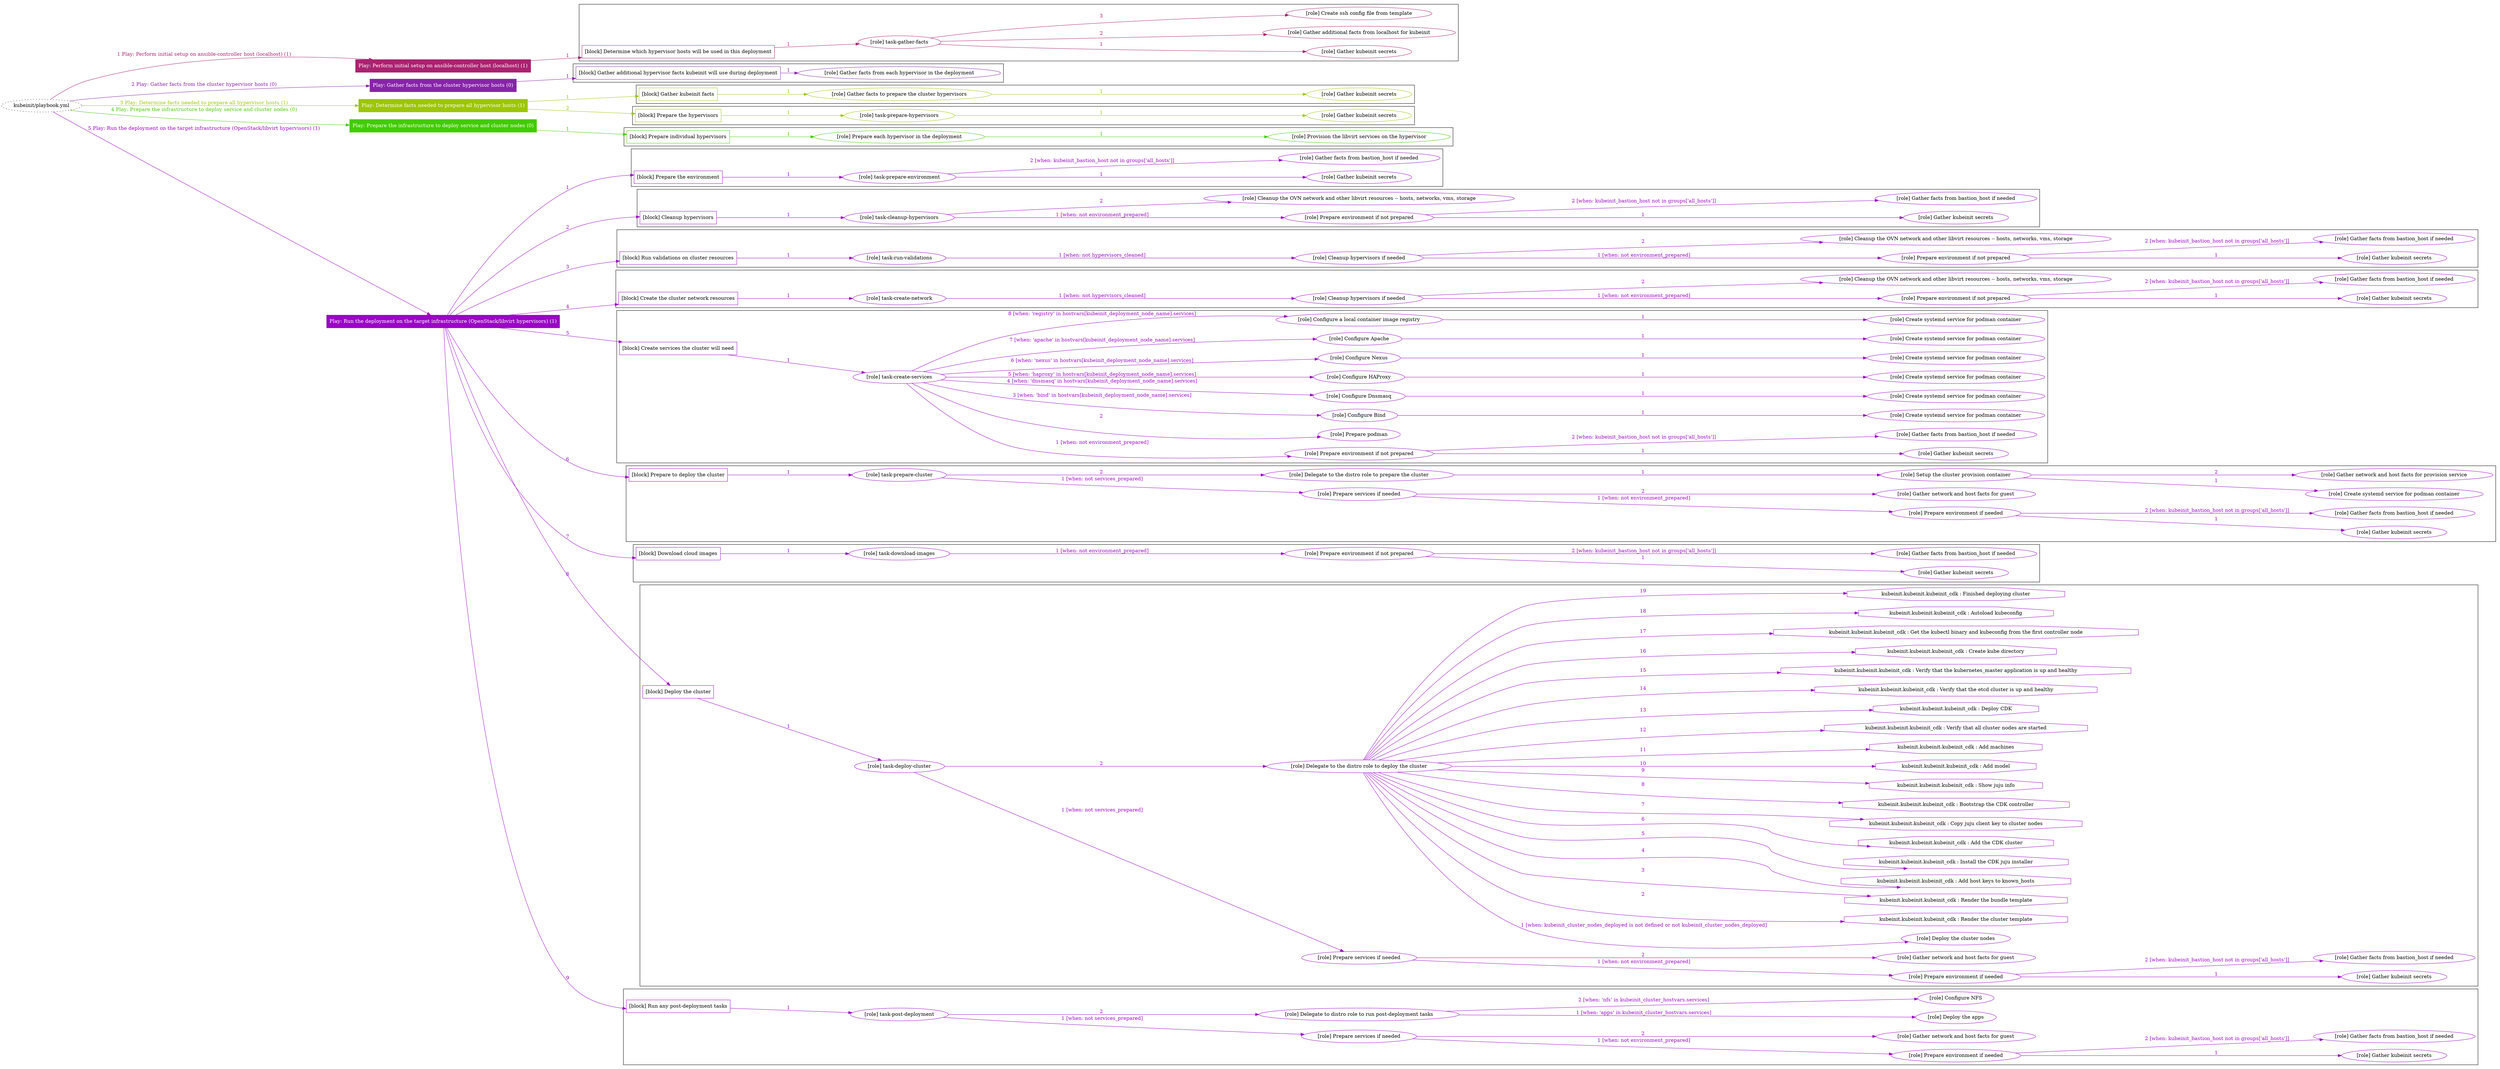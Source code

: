 digraph {
	graph [concentrate=true ordering=in rankdir=LR ratio=fill]
	edge [esep=5 sep=10]
	"kubeinit/playbook.yml" [URL="/home/runner/work/kubeinit/kubeinit/kubeinit/playbook.yml" id=playbook_3d327dea style=dotted]
	"kubeinit/playbook.yml" -> play_98427862 [label="1 Play: Perform initial setup on ansible-controller host (localhost) (1)" color="#aa2270" fontcolor="#aa2270" id=edge_play_98427862 labeltooltip="1 Play: Perform initial setup on ansible-controller host (localhost) (1)" tooltip="1 Play: Perform initial setup on ansible-controller host (localhost) (1)"]
	subgraph "Play: Perform initial setup on ansible-controller host (localhost) (1)" {
		play_98427862 [label="Play: Perform initial setup on ansible-controller host (localhost) (1)" URL="/home/runner/work/kubeinit/kubeinit/kubeinit/playbook.yml" color="#aa2270" fontcolor="#ffffff" id=play_98427862 shape=box style=filled tooltip=localhost]
		play_98427862 -> block_e6e36408 [label=1 color="#aa2270" fontcolor="#aa2270" id=edge_block_e6e36408 labeltooltip=1 tooltip=1]
		subgraph cluster_block_e6e36408 {
			block_e6e36408 [label="[block] Determine which hypervisor hosts will be used in this deployment" URL="/home/runner/work/kubeinit/kubeinit/kubeinit/playbook.yml" color="#aa2270" id=block_e6e36408 labeltooltip="Determine which hypervisor hosts will be used in this deployment" shape=box tooltip="Determine which hypervisor hosts will be used in this deployment"]
			block_e6e36408 -> role_f9fc6498 [label="1 " color="#aa2270" fontcolor="#aa2270" id=edge_role_f9fc6498 labeltooltip="1 " tooltip="1 "]
			subgraph "task-gather-facts" {
				role_f9fc6498 [label="[role] task-gather-facts" URL="/home/runner/work/kubeinit/kubeinit/kubeinit/playbook.yml" color="#aa2270" id=role_f9fc6498 tooltip="task-gather-facts"]
				role_f9fc6498 -> role_95668208 [label="1 " color="#aa2270" fontcolor="#aa2270" id=edge_role_95668208 labeltooltip="1 " tooltip="1 "]
				subgraph "Gather kubeinit secrets" {
					role_95668208 [label="[role] Gather kubeinit secrets" URL="/home/runner/.ansible/collections/ansible_collections/kubeinit/kubeinit/roles/kubeinit_prepare/tasks/build_hypervisors_group.yml" color="#aa2270" id=role_95668208 tooltip="Gather kubeinit secrets"]
				}
				role_f9fc6498 -> role_814ccdef [label="2 " color="#aa2270" fontcolor="#aa2270" id=edge_role_814ccdef labeltooltip="2 " tooltip="2 "]
				subgraph "Gather additional facts from localhost for kubeinit" {
					role_814ccdef [label="[role] Gather additional facts from localhost for kubeinit" URL="/home/runner/.ansible/collections/ansible_collections/kubeinit/kubeinit/roles/kubeinit_prepare/tasks/build_hypervisors_group.yml" color="#aa2270" id=role_814ccdef tooltip="Gather additional facts from localhost for kubeinit"]
				}
				role_f9fc6498 -> role_571a9b85 [label="3 " color="#aa2270" fontcolor="#aa2270" id=edge_role_571a9b85 labeltooltip="3 " tooltip="3 "]
				subgraph "Create ssh config file from template" {
					role_571a9b85 [label="[role] Create ssh config file from template" URL="/home/runner/.ansible/collections/ansible_collections/kubeinit/kubeinit/roles/kubeinit_prepare/tasks/build_hypervisors_group.yml" color="#aa2270" id=role_571a9b85 tooltip="Create ssh config file from template"]
				}
			}
		}
	}
	"kubeinit/playbook.yml" -> play_6a15f619 [label="2 Play: Gather facts from the cluster hypervisor hosts (0)" color="#8724a8" fontcolor="#8724a8" id=edge_play_6a15f619 labeltooltip="2 Play: Gather facts from the cluster hypervisor hosts (0)" tooltip="2 Play: Gather facts from the cluster hypervisor hosts (0)"]
	subgraph "Play: Gather facts from the cluster hypervisor hosts (0)" {
		play_6a15f619 [label="Play: Gather facts from the cluster hypervisor hosts (0)" URL="/home/runner/work/kubeinit/kubeinit/kubeinit/playbook.yml" color="#8724a8" fontcolor="#ffffff" id=play_6a15f619 shape=box style=filled tooltip="Play: Gather facts from the cluster hypervisor hosts (0)"]
		play_6a15f619 -> block_83cdee7c [label=1 color="#8724a8" fontcolor="#8724a8" id=edge_block_83cdee7c labeltooltip=1 tooltip=1]
		subgraph cluster_block_83cdee7c {
			block_83cdee7c [label="[block] Gather additional hypervisor facts kubeinit will use during deployment" URL="/home/runner/work/kubeinit/kubeinit/kubeinit/playbook.yml" color="#8724a8" id=block_83cdee7c labeltooltip="Gather additional hypervisor facts kubeinit will use during deployment" shape=box tooltip="Gather additional hypervisor facts kubeinit will use during deployment"]
			block_83cdee7c -> role_a19d6ae1 [label="1 " color="#8724a8" fontcolor="#8724a8" id=edge_role_a19d6ae1 labeltooltip="1 " tooltip="1 "]
			subgraph "Gather facts from each hypervisor in the deployment" {
				role_a19d6ae1 [label="[role] Gather facts from each hypervisor in the deployment" URL="/home/runner/work/kubeinit/kubeinit/kubeinit/playbook.yml" color="#8724a8" id=role_a19d6ae1 tooltip="Gather facts from each hypervisor in the deployment"]
			}
		}
	}
	"kubeinit/playbook.yml" -> play_99e59345 [label="3 Play: Determine facts needed to prepare all hypervisor hosts (1)" color="#9cc606" fontcolor="#9cc606" id=edge_play_99e59345 labeltooltip="3 Play: Determine facts needed to prepare all hypervisor hosts (1)" tooltip="3 Play: Determine facts needed to prepare all hypervisor hosts (1)"]
	subgraph "Play: Determine facts needed to prepare all hypervisor hosts (1)" {
		play_99e59345 [label="Play: Determine facts needed to prepare all hypervisor hosts (1)" URL="/home/runner/work/kubeinit/kubeinit/kubeinit/playbook.yml" color="#9cc606" fontcolor="#ffffff" id=play_99e59345 shape=box style=filled tooltip=localhost]
		play_99e59345 -> block_8ce8dd44 [label=1 color="#9cc606" fontcolor="#9cc606" id=edge_block_8ce8dd44 labeltooltip=1 tooltip=1]
		subgraph cluster_block_8ce8dd44 {
			block_8ce8dd44 [label="[block] Gather kubeinit facts" URL="/home/runner/work/kubeinit/kubeinit/kubeinit/playbook.yml" color="#9cc606" id=block_8ce8dd44 labeltooltip="Gather kubeinit facts" shape=box tooltip="Gather kubeinit facts"]
			block_8ce8dd44 -> role_8fbb8a39 [label="1 " color="#9cc606" fontcolor="#9cc606" id=edge_role_8fbb8a39 labeltooltip="1 " tooltip="1 "]
			subgraph "Gather facts to prepare the cluster hypervisors" {
				role_8fbb8a39 [label="[role] Gather facts to prepare the cluster hypervisors" URL="/home/runner/work/kubeinit/kubeinit/kubeinit/playbook.yml" color="#9cc606" id=role_8fbb8a39 tooltip="Gather facts to prepare the cluster hypervisors"]
				role_8fbb8a39 -> role_59c2877a [label="1 " color="#9cc606" fontcolor="#9cc606" id=edge_role_59c2877a labeltooltip="1 " tooltip="1 "]
				subgraph "Gather kubeinit secrets" {
					role_59c2877a [label="[role] Gather kubeinit secrets" URL="/home/runner/.ansible/collections/ansible_collections/kubeinit/kubeinit/roles/kubeinit_prepare/tasks/gather_kubeinit_facts.yml" color="#9cc606" id=role_59c2877a tooltip="Gather kubeinit secrets"]
				}
			}
		}
		play_99e59345 -> block_8d63618e [label=2 color="#9cc606" fontcolor="#9cc606" id=edge_block_8d63618e labeltooltip=2 tooltip=2]
		subgraph cluster_block_8d63618e {
			block_8d63618e [label="[block] Prepare the hypervisors" URL="/home/runner/work/kubeinit/kubeinit/kubeinit/playbook.yml" color="#9cc606" id=block_8d63618e labeltooltip="Prepare the hypervisors" shape=box tooltip="Prepare the hypervisors"]
			block_8d63618e -> role_c070eda9 [label="1 " color="#9cc606" fontcolor="#9cc606" id=edge_role_c070eda9 labeltooltip="1 " tooltip="1 "]
			subgraph "task-prepare-hypervisors" {
				role_c070eda9 [label="[role] task-prepare-hypervisors" URL="/home/runner/work/kubeinit/kubeinit/kubeinit/playbook.yml" color="#9cc606" id=role_c070eda9 tooltip="task-prepare-hypervisors"]
				role_c070eda9 -> role_817e1d81 [label="1 " color="#9cc606" fontcolor="#9cc606" id=edge_role_817e1d81 labeltooltip="1 " tooltip="1 "]
				subgraph "Gather kubeinit secrets" {
					role_817e1d81 [label="[role] Gather kubeinit secrets" URL="/home/runner/.ansible/collections/ansible_collections/kubeinit/kubeinit/roles/kubeinit_prepare/tasks/gather_kubeinit_facts.yml" color="#9cc606" id=role_817e1d81 tooltip="Gather kubeinit secrets"]
				}
			}
		}
	}
	"kubeinit/playbook.yml" -> play_16ec7145 [label="4 Play: Prepare the infrastructure to deploy service and cluster nodes (0)" color="#43cb01" fontcolor="#43cb01" id=edge_play_16ec7145 labeltooltip="4 Play: Prepare the infrastructure to deploy service and cluster nodes (0)" tooltip="4 Play: Prepare the infrastructure to deploy service and cluster nodes (0)"]
	subgraph "Play: Prepare the infrastructure to deploy service and cluster nodes (0)" {
		play_16ec7145 [label="Play: Prepare the infrastructure to deploy service and cluster nodes (0)" URL="/home/runner/work/kubeinit/kubeinit/kubeinit/playbook.yml" color="#43cb01" fontcolor="#ffffff" id=play_16ec7145 shape=box style=filled tooltip="Play: Prepare the infrastructure to deploy service and cluster nodes (0)"]
		play_16ec7145 -> block_af7e5a48 [label=1 color="#43cb01" fontcolor="#43cb01" id=edge_block_af7e5a48 labeltooltip=1 tooltip=1]
		subgraph cluster_block_af7e5a48 {
			block_af7e5a48 [label="[block] Prepare individual hypervisors" URL="/home/runner/work/kubeinit/kubeinit/kubeinit/playbook.yml" color="#43cb01" id=block_af7e5a48 labeltooltip="Prepare individual hypervisors" shape=box tooltip="Prepare individual hypervisors"]
			block_af7e5a48 -> role_a8d5af20 [label="1 " color="#43cb01" fontcolor="#43cb01" id=edge_role_a8d5af20 labeltooltip="1 " tooltip="1 "]
			subgraph "Prepare each hypervisor in the deployment" {
				role_a8d5af20 [label="[role] Prepare each hypervisor in the deployment" URL="/home/runner/work/kubeinit/kubeinit/kubeinit/playbook.yml" color="#43cb01" id=role_a8d5af20 tooltip="Prepare each hypervisor in the deployment"]
				role_a8d5af20 -> role_fb88e1ae [label="1 " color="#43cb01" fontcolor="#43cb01" id=edge_role_fb88e1ae labeltooltip="1 " tooltip="1 "]
				subgraph "Provision the libvirt services on the hypervisor" {
					role_fb88e1ae [label="[role] Provision the libvirt services on the hypervisor" URL="/home/runner/.ansible/collections/ansible_collections/kubeinit/kubeinit/roles/kubeinit_prepare/tasks/prepare_hypervisor.yml" color="#43cb01" id=role_fb88e1ae tooltip="Provision the libvirt services on the hypervisor"]
				}
			}
		}
	}
	"kubeinit/playbook.yml" -> play_865dc5c0 [label="5 Play: Run the deployment on the target infrastructure (OpenStack/libvirt hypervisors) (1)" color="#9b06c6" fontcolor="#9b06c6" id=edge_play_865dc5c0 labeltooltip="5 Play: Run the deployment on the target infrastructure (OpenStack/libvirt hypervisors) (1)" tooltip="5 Play: Run the deployment on the target infrastructure (OpenStack/libvirt hypervisors) (1)"]
	subgraph "Play: Run the deployment on the target infrastructure (OpenStack/libvirt hypervisors) (1)" {
		play_865dc5c0 [label="Play: Run the deployment on the target infrastructure (OpenStack/libvirt hypervisors) (1)" URL="/home/runner/work/kubeinit/kubeinit/kubeinit/playbook.yml" color="#9b06c6" fontcolor="#ffffff" id=play_865dc5c0 shape=box style=filled tooltip=localhost]
		play_865dc5c0 -> block_e96b5253 [label=1 color="#9b06c6" fontcolor="#9b06c6" id=edge_block_e96b5253 labeltooltip=1 tooltip=1]
		subgraph cluster_block_e96b5253 {
			block_e96b5253 [label="[block] Prepare the environment" URL="/home/runner/work/kubeinit/kubeinit/kubeinit/playbook.yml" color="#9b06c6" id=block_e96b5253 labeltooltip="Prepare the environment" shape=box tooltip="Prepare the environment"]
			block_e96b5253 -> role_64733f88 [label="1 " color="#9b06c6" fontcolor="#9b06c6" id=edge_role_64733f88 labeltooltip="1 " tooltip="1 "]
			subgraph "task-prepare-environment" {
				role_64733f88 [label="[role] task-prepare-environment" URL="/home/runner/work/kubeinit/kubeinit/kubeinit/playbook.yml" color="#9b06c6" id=role_64733f88 tooltip="task-prepare-environment"]
				role_64733f88 -> role_5feaf36b [label="1 " color="#9b06c6" fontcolor="#9b06c6" id=edge_role_5feaf36b labeltooltip="1 " tooltip="1 "]
				subgraph "Gather kubeinit secrets" {
					role_5feaf36b [label="[role] Gather kubeinit secrets" URL="/home/runner/.ansible/collections/ansible_collections/kubeinit/kubeinit/roles/kubeinit_prepare/tasks/gather_kubeinit_facts.yml" color="#9b06c6" id=role_5feaf36b tooltip="Gather kubeinit secrets"]
				}
				role_64733f88 -> role_e672a724 [label="2 [when: kubeinit_bastion_host not in groups['all_hosts']]" color="#9b06c6" fontcolor="#9b06c6" id=edge_role_e672a724 labeltooltip="2 [when: kubeinit_bastion_host not in groups['all_hosts']]" tooltip="2 [when: kubeinit_bastion_host not in groups['all_hosts']]"]
				subgraph "Gather facts from bastion_host if needed" {
					role_e672a724 [label="[role] Gather facts from bastion_host if needed" URL="/home/runner/.ansible/collections/ansible_collections/kubeinit/kubeinit/roles/kubeinit_prepare/tasks/main.yml" color="#9b06c6" id=role_e672a724 tooltip="Gather facts from bastion_host if needed"]
				}
			}
		}
		play_865dc5c0 -> block_15afc73f [label=2 color="#9b06c6" fontcolor="#9b06c6" id=edge_block_15afc73f labeltooltip=2 tooltip=2]
		subgraph cluster_block_15afc73f {
			block_15afc73f [label="[block] Cleanup hypervisors" URL="/home/runner/work/kubeinit/kubeinit/kubeinit/playbook.yml" color="#9b06c6" id=block_15afc73f labeltooltip="Cleanup hypervisors" shape=box tooltip="Cleanup hypervisors"]
			block_15afc73f -> role_b062635d [label="1 " color="#9b06c6" fontcolor="#9b06c6" id=edge_role_b062635d labeltooltip="1 " tooltip="1 "]
			subgraph "task-cleanup-hypervisors" {
				role_b062635d [label="[role] task-cleanup-hypervisors" URL="/home/runner/work/kubeinit/kubeinit/kubeinit/playbook.yml" color="#9b06c6" id=role_b062635d tooltip="task-cleanup-hypervisors"]
				role_b062635d -> role_fab1a257 [label="1 [when: not environment_prepared]" color="#9b06c6" fontcolor="#9b06c6" id=edge_role_fab1a257 labeltooltip="1 [when: not environment_prepared]" tooltip="1 [when: not environment_prepared]"]
				subgraph "Prepare environment if not prepared" {
					role_fab1a257 [label="[role] Prepare environment if not prepared" URL="/home/runner/.ansible/collections/ansible_collections/kubeinit/kubeinit/roles/kubeinit_libvirt/tasks/cleanup_hypervisors.yml" color="#9b06c6" id=role_fab1a257 tooltip="Prepare environment if not prepared"]
					role_fab1a257 -> role_b25e104a [label="1 " color="#9b06c6" fontcolor="#9b06c6" id=edge_role_b25e104a labeltooltip="1 " tooltip="1 "]
					subgraph "Gather kubeinit secrets" {
						role_b25e104a [label="[role] Gather kubeinit secrets" URL="/home/runner/.ansible/collections/ansible_collections/kubeinit/kubeinit/roles/kubeinit_prepare/tasks/gather_kubeinit_facts.yml" color="#9b06c6" id=role_b25e104a tooltip="Gather kubeinit secrets"]
					}
					role_fab1a257 -> role_7fe87169 [label="2 [when: kubeinit_bastion_host not in groups['all_hosts']]" color="#9b06c6" fontcolor="#9b06c6" id=edge_role_7fe87169 labeltooltip="2 [when: kubeinit_bastion_host not in groups['all_hosts']]" tooltip="2 [when: kubeinit_bastion_host not in groups['all_hosts']]"]
					subgraph "Gather facts from bastion_host if needed" {
						role_7fe87169 [label="[role] Gather facts from bastion_host if needed" URL="/home/runner/.ansible/collections/ansible_collections/kubeinit/kubeinit/roles/kubeinit_prepare/tasks/main.yml" color="#9b06c6" id=role_7fe87169 tooltip="Gather facts from bastion_host if needed"]
					}
				}
				role_b062635d -> role_94aa0c14 [label="2 " color="#9b06c6" fontcolor="#9b06c6" id=edge_role_94aa0c14 labeltooltip="2 " tooltip="2 "]
				subgraph "Cleanup the OVN network and other libvirt resources -- hosts, networks, vms, storage" {
					role_94aa0c14 [label="[role] Cleanup the OVN network and other libvirt resources -- hosts, networks, vms, storage" URL="/home/runner/.ansible/collections/ansible_collections/kubeinit/kubeinit/roles/kubeinit_libvirt/tasks/cleanup_hypervisors.yml" color="#9b06c6" id=role_94aa0c14 tooltip="Cleanup the OVN network and other libvirt resources -- hosts, networks, vms, storage"]
				}
			}
		}
		play_865dc5c0 -> block_1fec48bb [label=3 color="#9b06c6" fontcolor="#9b06c6" id=edge_block_1fec48bb labeltooltip=3 tooltip=3]
		subgraph cluster_block_1fec48bb {
			block_1fec48bb [label="[block] Run validations on cluster resources" URL="/home/runner/work/kubeinit/kubeinit/kubeinit/playbook.yml" color="#9b06c6" id=block_1fec48bb labeltooltip="Run validations on cluster resources" shape=box tooltip="Run validations on cluster resources"]
			block_1fec48bb -> role_7cb2aa18 [label="1 " color="#9b06c6" fontcolor="#9b06c6" id=edge_role_7cb2aa18 labeltooltip="1 " tooltip="1 "]
			subgraph "task-run-validations" {
				role_7cb2aa18 [label="[role] task-run-validations" URL="/home/runner/work/kubeinit/kubeinit/kubeinit/playbook.yml" color="#9b06c6" id=role_7cb2aa18 tooltip="task-run-validations"]
				role_7cb2aa18 -> role_1f767885 [label="1 [when: not hypervisors_cleaned]" color="#9b06c6" fontcolor="#9b06c6" id=edge_role_1f767885 labeltooltip="1 [when: not hypervisors_cleaned]" tooltip="1 [when: not hypervisors_cleaned]"]
				subgraph "Cleanup hypervisors if needed" {
					role_1f767885 [label="[role] Cleanup hypervisors if needed" URL="/home/runner/.ansible/collections/ansible_collections/kubeinit/kubeinit/roles/kubeinit_validations/tasks/main.yml" color="#9b06c6" id=role_1f767885 tooltip="Cleanup hypervisors if needed"]
					role_1f767885 -> role_aebe2901 [label="1 [when: not environment_prepared]" color="#9b06c6" fontcolor="#9b06c6" id=edge_role_aebe2901 labeltooltip="1 [when: not environment_prepared]" tooltip="1 [when: not environment_prepared]"]
					subgraph "Prepare environment if not prepared" {
						role_aebe2901 [label="[role] Prepare environment if not prepared" URL="/home/runner/.ansible/collections/ansible_collections/kubeinit/kubeinit/roles/kubeinit_libvirt/tasks/cleanup_hypervisors.yml" color="#9b06c6" id=role_aebe2901 tooltip="Prepare environment if not prepared"]
						role_aebe2901 -> role_4ff3f1ad [label="1 " color="#9b06c6" fontcolor="#9b06c6" id=edge_role_4ff3f1ad labeltooltip="1 " tooltip="1 "]
						subgraph "Gather kubeinit secrets" {
							role_4ff3f1ad [label="[role] Gather kubeinit secrets" URL="/home/runner/.ansible/collections/ansible_collections/kubeinit/kubeinit/roles/kubeinit_prepare/tasks/gather_kubeinit_facts.yml" color="#9b06c6" id=role_4ff3f1ad tooltip="Gather kubeinit secrets"]
						}
						role_aebe2901 -> role_840b83f9 [label="2 [when: kubeinit_bastion_host not in groups['all_hosts']]" color="#9b06c6" fontcolor="#9b06c6" id=edge_role_840b83f9 labeltooltip="2 [when: kubeinit_bastion_host not in groups['all_hosts']]" tooltip="2 [when: kubeinit_bastion_host not in groups['all_hosts']]"]
						subgraph "Gather facts from bastion_host if needed" {
							role_840b83f9 [label="[role] Gather facts from bastion_host if needed" URL="/home/runner/.ansible/collections/ansible_collections/kubeinit/kubeinit/roles/kubeinit_prepare/tasks/main.yml" color="#9b06c6" id=role_840b83f9 tooltip="Gather facts from bastion_host if needed"]
						}
					}
					role_1f767885 -> role_1f545550 [label="2 " color="#9b06c6" fontcolor="#9b06c6" id=edge_role_1f545550 labeltooltip="2 " tooltip="2 "]
					subgraph "Cleanup the OVN network and other libvirt resources -- hosts, networks, vms, storage" {
						role_1f545550 [label="[role] Cleanup the OVN network and other libvirt resources -- hosts, networks, vms, storage" URL="/home/runner/.ansible/collections/ansible_collections/kubeinit/kubeinit/roles/kubeinit_libvirt/tasks/cleanup_hypervisors.yml" color="#9b06c6" id=role_1f545550 tooltip="Cleanup the OVN network and other libvirt resources -- hosts, networks, vms, storage"]
					}
				}
			}
		}
		play_865dc5c0 -> block_4599c2cf [label=4 color="#9b06c6" fontcolor="#9b06c6" id=edge_block_4599c2cf labeltooltip=4 tooltip=4]
		subgraph cluster_block_4599c2cf {
			block_4599c2cf [label="[block] Create the cluster network resources" URL="/home/runner/work/kubeinit/kubeinit/kubeinit/playbook.yml" color="#9b06c6" id=block_4599c2cf labeltooltip="Create the cluster network resources" shape=box tooltip="Create the cluster network resources"]
			block_4599c2cf -> role_57baee31 [label="1 " color="#9b06c6" fontcolor="#9b06c6" id=edge_role_57baee31 labeltooltip="1 " tooltip="1 "]
			subgraph "task-create-network" {
				role_57baee31 [label="[role] task-create-network" URL="/home/runner/work/kubeinit/kubeinit/kubeinit/playbook.yml" color="#9b06c6" id=role_57baee31 tooltip="task-create-network"]
				role_57baee31 -> role_2cb95b0c [label="1 [when: not hypervisors_cleaned]" color="#9b06c6" fontcolor="#9b06c6" id=edge_role_2cb95b0c labeltooltip="1 [when: not hypervisors_cleaned]" tooltip="1 [when: not hypervisors_cleaned]"]
				subgraph "Cleanup hypervisors if needed" {
					role_2cb95b0c [label="[role] Cleanup hypervisors if needed" URL="/home/runner/.ansible/collections/ansible_collections/kubeinit/kubeinit/roles/kubeinit_libvirt/tasks/create_network.yml" color="#9b06c6" id=role_2cb95b0c tooltip="Cleanup hypervisors if needed"]
					role_2cb95b0c -> role_84bfa980 [label="1 [when: not environment_prepared]" color="#9b06c6" fontcolor="#9b06c6" id=edge_role_84bfa980 labeltooltip="1 [when: not environment_prepared]" tooltip="1 [when: not environment_prepared]"]
					subgraph "Prepare environment if not prepared" {
						role_84bfa980 [label="[role] Prepare environment if not prepared" URL="/home/runner/.ansible/collections/ansible_collections/kubeinit/kubeinit/roles/kubeinit_libvirt/tasks/cleanup_hypervisors.yml" color="#9b06c6" id=role_84bfa980 tooltip="Prepare environment if not prepared"]
						role_84bfa980 -> role_39660fef [label="1 " color="#9b06c6" fontcolor="#9b06c6" id=edge_role_39660fef labeltooltip="1 " tooltip="1 "]
						subgraph "Gather kubeinit secrets" {
							role_39660fef [label="[role] Gather kubeinit secrets" URL="/home/runner/.ansible/collections/ansible_collections/kubeinit/kubeinit/roles/kubeinit_prepare/tasks/gather_kubeinit_facts.yml" color="#9b06c6" id=role_39660fef tooltip="Gather kubeinit secrets"]
						}
						role_84bfa980 -> role_7ab72ac9 [label="2 [when: kubeinit_bastion_host not in groups['all_hosts']]" color="#9b06c6" fontcolor="#9b06c6" id=edge_role_7ab72ac9 labeltooltip="2 [when: kubeinit_bastion_host not in groups['all_hosts']]" tooltip="2 [when: kubeinit_bastion_host not in groups['all_hosts']]"]
						subgraph "Gather facts from bastion_host if needed" {
							role_7ab72ac9 [label="[role] Gather facts from bastion_host if needed" URL="/home/runner/.ansible/collections/ansible_collections/kubeinit/kubeinit/roles/kubeinit_prepare/tasks/main.yml" color="#9b06c6" id=role_7ab72ac9 tooltip="Gather facts from bastion_host if needed"]
						}
					}
					role_2cb95b0c -> role_a92418a9 [label="2 " color="#9b06c6" fontcolor="#9b06c6" id=edge_role_a92418a9 labeltooltip="2 " tooltip="2 "]
					subgraph "Cleanup the OVN network and other libvirt resources -- hosts, networks, vms, storage" {
						role_a92418a9 [label="[role] Cleanup the OVN network and other libvirt resources -- hosts, networks, vms, storage" URL="/home/runner/.ansible/collections/ansible_collections/kubeinit/kubeinit/roles/kubeinit_libvirt/tasks/cleanup_hypervisors.yml" color="#9b06c6" id=role_a92418a9 tooltip="Cleanup the OVN network and other libvirt resources -- hosts, networks, vms, storage"]
					}
				}
			}
		}
		play_865dc5c0 -> block_1f5008a4 [label=5 color="#9b06c6" fontcolor="#9b06c6" id=edge_block_1f5008a4 labeltooltip=5 tooltip=5]
		subgraph cluster_block_1f5008a4 {
			block_1f5008a4 [label="[block] Create services the cluster will need" URL="/home/runner/work/kubeinit/kubeinit/kubeinit/playbook.yml" color="#9b06c6" id=block_1f5008a4 labeltooltip="Create services the cluster will need" shape=box tooltip="Create services the cluster will need"]
			block_1f5008a4 -> role_d0ed6027 [label="1 " color="#9b06c6" fontcolor="#9b06c6" id=edge_role_d0ed6027 labeltooltip="1 " tooltip="1 "]
			subgraph "task-create-services" {
				role_d0ed6027 [label="[role] task-create-services" URL="/home/runner/work/kubeinit/kubeinit/kubeinit/playbook.yml" color="#9b06c6" id=role_d0ed6027 tooltip="task-create-services"]
				role_d0ed6027 -> role_f0383d34 [label="1 [when: not environment_prepared]" color="#9b06c6" fontcolor="#9b06c6" id=edge_role_f0383d34 labeltooltip="1 [when: not environment_prepared]" tooltip="1 [when: not environment_prepared]"]
				subgraph "Prepare environment if not prepared" {
					role_f0383d34 [label="[role] Prepare environment if not prepared" URL="/home/runner/.ansible/collections/ansible_collections/kubeinit/kubeinit/roles/kubeinit_services/tasks/main.yml" color="#9b06c6" id=role_f0383d34 tooltip="Prepare environment if not prepared"]
					role_f0383d34 -> role_c37d0aac [label="1 " color="#9b06c6" fontcolor="#9b06c6" id=edge_role_c37d0aac labeltooltip="1 " tooltip="1 "]
					subgraph "Gather kubeinit secrets" {
						role_c37d0aac [label="[role] Gather kubeinit secrets" URL="/home/runner/.ansible/collections/ansible_collections/kubeinit/kubeinit/roles/kubeinit_prepare/tasks/gather_kubeinit_facts.yml" color="#9b06c6" id=role_c37d0aac tooltip="Gather kubeinit secrets"]
					}
					role_f0383d34 -> role_a74e912c [label="2 [when: kubeinit_bastion_host not in groups['all_hosts']]" color="#9b06c6" fontcolor="#9b06c6" id=edge_role_a74e912c labeltooltip="2 [when: kubeinit_bastion_host not in groups['all_hosts']]" tooltip="2 [when: kubeinit_bastion_host not in groups['all_hosts']]"]
					subgraph "Gather facts from bastion_host if needed" {
						role_a74e912c [label="[role] Gather facts from bastion_host if needed" URL="/home/runner/.ansible/collections/ansible_collections/kubeinit/kubeinit/roles/kubeinit_prepare/tasks/main.yml" color="#9b06c6" id=role_a74e912c tooltip="Gather facts from bastion_host if needed"]
					}
				}
				role_d0ed6027 -> role_79ad0d6a [label="2 " color="#9b06c6" fontcolor="#9b06c6" id=edge_role_79ad0d6a labeltooltip="2 " tooltip="2 "]
				subgraph "Prepare podman" {
					role_79ad0d6a [label="[role] Prepare podman" URL="/home/runner/.ansible/collections/ansible_collections/kubeinit/kubeinit/roles/kubeinit_services/tasks/00_create_service_pod.yml" color="#9b06c6" id=role_79ad0d6a tooltip="Prepare podman"]
				}
				role_d0ed6027 -> role_9d0af2f1 [label="3 [when: 'bind' in hostvars[kubeinit_deployment_node_name].services]" color="#9b06c6" fontcolor="#9b06c6" id=edge_role_9d0af2f1 labeltooltip="3 [when: 'bind' in hostvars[kubeinit_deployment_node_name].services]" tooltip="3 [when: 'bind' in hostvars[kubeinit_deployment_node_name].services]"]
				subgraph "Configure Bind" {
					role_9d0af2f1 [label="[role] Configure Bind" URL="/home/runner/.ansible/collections/ansible_collections/kubeinit/kubeinit/roles/kubeinit_services/tasks/start_services_containers.yml" color="#9b06c6" id=role_9d0af2f1 tooltip="Configure Bind"]
					role_9d0af2f1 -> role_de4c8967 [label="1 " color="#9b06c6" fontcolor="#9b06c6" id=edge_role_de4c8967 labeltooltip="1 " tooltip="1 "]
					subgraph "Create systemd service for podman container" {
						role_de4c8967 [label="[role] Create systemd service for podman container" URL="/home/runner/.ansible/collections/ansible_collections/kubeinit/kubeinit/roles/kubeinit_bind/tasks/main.yml" color="#9b06c6" id=role_de4c8967 tooltip="Create systemd service for podman container"]
					}
				}
				role_d0ed6027 -> role_d2f986e6 [label="4 [when: 'dnsmasq' in hostvars[kubeinit_deployment_node_name].services]" color="#9b06c6" fontcolor="#9b06c6" id=edge_role_d2f986e6 labeltooltip="4 [when: 'dnsmasq' in hostvars[kubeinit_deployment_node_name].services]" tooltip="4 [when: 'dnsmasq' in hostvars[kubeinit_deployment_node_name].services]"]
				subgraph "Configure Dnsmasq" {
					role_d2f986e6 [label="[role] Configure Dnsmasq" URL="/home/runner/.ansible/collections/ansible_collections/kubeinit/kubeinit/roles/kubeinit_services/tasks/start_services_containers.yml" color="#9b06c6" id=role_d2f986e6 tooltip="Configure Dnsmasq"]
					role_d2f986e6 -> role_07561e6a [label="1 " color="#9b06c6" fontcolor="#9b06c6" id=edge_role_07561e6a labeltooltip="1 " tooltip="1 "]
					subgraph "Create systemd service for podman container" {
						role_07561e6a [label="[role] Create systemd service for podman container" URL="/home/runner/.ansible/collections/ansible_collections/kubeinit/kubeinit/roles/kubeinit_dnsmasq/tasks/main.yml" color="#9b06c6" id=role_07561e6a tooltip="Create systemd service for podman container"]
					}
				}
				role_d0ed6027 -> role_cb232ffe [label="5 [when: 'haproxy' in hostvars[kubeinit_deployment_node_name].services]" color="#9b06c6" fontcolor="#9b06c6" id=edge_role_cb232ffe labeltooltip="5 [when: 'haproxy' in hostvars[kubeinit_deployment_node_name].services]" tooltip="5 [when: 'haproxy' in hostvars[kubeinit_deployment_node_name].services]"]
				subgraph "Configure HAProxy" {
					role_cb232ffe [label="[role] Configure HAProxy" URL="/home/runner/.ansible/collections/ansible_collections/kubeinit/kubeinit/roles/kubeinit_services/tasks/start_services_containers.yml" color="#9b06c6" id=role_cb232ffe tooltip="Configure HAProxy"]
					role_cb232ffe -> role_371d2c6b [label="1 " color="#9b06c6" fontcolor="#9b06c6" id=edge_role_371d2c6b labeltooltip="1 " tooltip="1 "]
					subgraph "Create systemd service for podman container" {
						role_371d2c6b [label="[role] Create systemd service for podman container" URL="/home/runner/.ansible/collections/ansible_collections/kubeinit/kubeinit/roles/kubeinit_haproxy/tasks/main.yml" color="#9b06c6" id=role_371d2c6b tooltip="Create systemd service for podman container"]
					}
				}
				role_d0ed6027 -> role_b52a26a5 [label="6 [when: 'nexus' in hostvars[kubeinit_deployment_node_name].services]" color="#9b06c6" fontcolor="#9b06c6" id=edge_role_b52a26a5 labeltooltip="6 [when: 'nexus' in hostvars[kubeinit_deployment_node_name].services]" tooltip="6 [when: 'nexus' in hostvars[kubeinit_deployment_node_name].services]"]
				subgraph "Configure Nexus" {
					role_b52a26a5 [label="[role] Configure Nexus" URL="/home/runner/.ansible/collections/ansible_collections/kubeinit/kubeinit/roles/kubeinit_services/tasks/start_services_containers.yml" color="#9b06c6" id=role_b52a26a5 tooltip="Configure Nexus"]
					role_b52a26a5 -> role_ab7fc2b3 [label="1 " color="#9b06c6" fontcolor="#9b06c6" id=edge_role_ab7fc2b3 labeltooltip="1 " tooltip="1 "]
					subgraph "Create systemd service for podman container" {
						role_ab7fc2b3 [label="[role] Create systemd service for podman container" URL="/home/runner/.ansible/collections/ansible_collections/kubeinit/kubeinit/roles/kubeinit_nexus/tasks/main.yml" color="#9b06c6" id=role_ab7fc2b3 tooltip="Create systemd service for podman container"]
					}
				}
				role_d0ed6027 -> role_36f634af [label="7 [when: 'apache' in hostvars[kubeinit_deployment_node_name].services]" color="#9b06c6" fontcolor="#9b06c6" id=edge_role_36f634af labeltooltip="7 [when: 'apache' in hostvars[kubeinit_deployment_node_name].services]" tooltip="7 [when: 'apache' in hostvars[kubeinit_deployment_node_name].services]"]
				subgraph "Configure Apache" {
					role_36f634af [label="[role] Configure Apache" URL="/home/runner/.ansible/collections/ansible_collections/kubeinit/kubeinit/roles/kubeinit_services/tasks/start_services_containers.yml" color="#9b06c6" id=role_36f634af tooltip="Configure Apache"]
					role_36f634af -> role_dccb07b4 [label="1 " color="#9b06c6" fontcolor="#9b06c6" id=edge_role_dccb07b4 labeltooltip="1 " tooltip="1 "]
					subgraph "Create systemd service for podman container" {
						role_dccb07b4 [label="[role] Create systemd service for podman container" URL="/home/runner/.ansible/collections/ansible_collections/kubeinit/kubeinit/roles/kubeinit_apache/tasks/main.yml" color="#9b06c6" id=role_dccb07b4 tooltip="Create systemd service for podman container"]
					}
				}
				role_d0ed6027 -> role_9e79c008 [label="8 [when: 'registry' in hostvars[kubeinit_deployment_node_name].services]" color="#9b06c6" fontcolor="#9b06c6" id=edge_role_9e79c008 labeltooltip="8 [when: 'registry' in hostvars[kubeinit_deployment_node_name].services]" tooltip="8 [when: 'registry' in hostvars[kubeinit_deployment_node_name].services]"]
				subgraph "Configure a local container image registry" {
					role_9e79c008 [label="[role] Configure a local container image registry" URL="/home/runner/.ansible/collections/ansible_collections/kubeinit/kubeinit/roles/kubeinit_services/tasks/start_services_containers.yml" color="#9b06c6" id=role_9e79c008 tooltip="Configure a local container image registry"]
					role_9e79c008 -> role_9d880ac1 [label="1 " color="#9b06c6" fontcolor="#9b06c6" id=edge_role_9d880ac1 labeltooltip="1 " tooltip="1 "]
					subgraph "Create systemd service for podman container" {
						role_9d880ac1 [label="[role] Create systemd service for podman container" URL="/home/runner/.ansible/collections/ansible_collections/kubeinit/kubeinit/roles/kubeinit_registry/tasks/main.yml" color="#9b06c6" id=role_9d880ac1 tooltip="Create systemd service for podman container"]
					}
				}
			}
		}
		play_865dc5c0 -> block_bca1fa46 [label=6 color="#9b06c6" fontcolor="#9b06c6" id=edge_block_bca1fa46 labeltooltip=6 tooltip=6]
		subgraph cluster_block_bca1fa46 {
			block_bca1fa46 [label="[block] Prepare to deploy the cluster" URL="/home/runner/work/kubeinit/kubeinit/kubeinit/playbook.yml" color="#9b06c6" id=block_bca1fa46 labeltooltip="Prepare to deploy the cluster" shape=box tooltip="Prepare to deploy the cluster"]
			block_bca1fa46 -> role_1718b77c [label="1 " color="#9b06c6" fontcolor="#9b06c6" id=edge_role_1718b77c labeltooltip="1 " tooltip="1 "]
			subgraph "task-prepare-cluster" {
				role_1718b77c [label="[role] task-prepare-cluster" URL="/home/runner/work/kubeinit/kubeinit/kubeinit/playbook.yml" color="#9b06c6" id=role_1718b77c tooltip="task-prepare-cluster"]
				role_1718b77c -> role_7d8c0922 [label="1 [when: not services_prepared]" color="#9b06c6" fontcolor="#9b06c6" id=edge_role_7d8c0922 labeltooltip="1 [when: not services_prepared]" tooltip="1 [when: not services_prepared]"]
				subgraph "Prepare services if needed" {
					role_7d8c0922 [label="[role] Prepare services if needed" URL="/home/runner/.ansible/collections/ansible_collections/kubeinit/kubeinit/roles/kubeinit_prepare/tasks/prepare_cluster.yml" color="#9b06c6" id=role_7d8c0922 tooltip="Prepare services if needed"]
					role_7d8c0922 -> role_bfa11bdd [label="1 [when: not environment_prepared]" color="#9b06c6" fontcolor="#9b06c6" id=edge_role_bfa11bdd labeltooltip="1 [when: not environment_prepared]" tooltip="1 [when: not environment_prepared]"]
					subgraph "Prepare environment if needed" {
						role_bfa11bdd [label="[role] Prepare environment if needed" URL="/home/runner/.ansible/collections/ansible_collections/kubeinit/kubeinit/roles/kubeinit_services/tasks/prepare_services.yml" color="#9b06c6" id=role_bfa11bdd tooltip="Prepare environment if needed"]
						role_bfa11bdd -> role_e597a1b8 [label="1 " color="#9b06c6" fontcolor="#9b06c6" id=edge_role_e597a1b8 labeltooltip="1 " tooltip="1 "]
						subgraph "Gather kubeinit secrets" {
							role_e597a1b8 [label="[role] Gather kubeinit secrets" URL="/home/runner/.ansible/collections/ansible_collections/kubeinit/kubeinit/roles/kubeinit_prepare/tasks/gather_kubeinit_facts.yml" color="#9b06c6" id=role_e597a1b8 tooltip="Gather kubeinit secrets"]
						}
						role_bfa11bdd -> role_9fe2f21a [label="2 [when: kubeinit_bastion_host not in groups['all_hosts']]" color="#9b06c6" fontcolor="#9b06c6" id=edge_role_9fe2f21a labeltooltip="2 [when: kubeinit_bastion_host not in groups['all_hosts']]" tooltip="2 [when: kubeinit_bastion_host not in groups['all_hosts']]"]
						subgraph "Gather facts from bastion_host if needed" {
							role_9fe2f21a [label="[role] Gather facts from bastion_host if needed" URL="/home/runner/.ansible/collections/ansible_collections/kubeinit/kubeinit/roles/kubeinit_prepare/tasks/main.yml" color="#9b06c6" id=role_9fe2f21a tooltip="Gather facts from bastion_host if needed"]
						}
					}
					role_7d8c0922 -> role_1618e30e [label="2 " color="#9b06c6" fontcolor="#9b06c6" id=edge_role_1618e30e labeltooltip="2 " tooltip="2 "]
					subgraph "Gather network and host facts for guest" {
						role_1618e30e [label="[role] Gather network and host facts for guest" URL="/home/runner/.ansible/collections/ansible_collections/kubeinit/kubeinit/roles/kubeinit_services/tasks/prepare_services.yml" color="#9b06c6" id=role_1618e30e tooltip="Gather network and host facts for guest"]
					}
				}
				role_1718b77c -> role_68213e3e [label="2 " color="#9b06c6" fontcolor="#9b06c6" id=edge_role_68213e3e labeltooltip="2 " tooltip="2 "]
				subgraph "Delegate to the distro role to prepare the cluster" {
					role_68213e3e [label="[role] Delegate to the distro role to prepare the cluster" URL="/home/runner/.ansible/collections/ansible_collections/kubeinit/kubeinit/roles/kubeinit_prepare/tasks/prepare_cluster.yml" color="#9b06c6" id=role_68213e3e tooltip="Delegate to the distro role to prepare the cluster"]
					role_68213e3e -> role_422a5d9d [label="1 " color="#9b06c6" fontcolor="#9b06c6" id=edge_role_422a5d9d labeltooltip="1 " tooltip="1 "]
					subgraph "Setup the cluster provision container" {
						role_422a5d9d [label="[role] Setup the cluster provision container" URL="/home/runner/.ansible/collections/ansible_collections/kubeinit/kubeinit/roles/kubeinit_cdk/tasks/prepare_cluster.yml" color="#9b06c6" id=role_422a5d9d tooltip="Setup the cluster provision container"]
						role_422a5d9d -> role_c11ef588 [label="1 " color="#9b06c6" fontcolor="#9b06c6" id=edge_role_c11ef588 labeltooltip="1 " tooltip="1 "]
						subgraph "Create systemd service for podman container" {
							role_c11ef588 [label="[role] Create systemd service for podman container" URL="/home/runner/.ansible/collections/ansible_collections/kubeinit/kubeinit/roles/kubeinit_services/tasks/create_provision_container.yml" color="#9b06c6" id=role_c11ef588 tooltip="Create systemd service for podman container"]
						}
						role_422a5d9d -> role_4866ae27 [label="2 " color="#9b06c6" fontcolor="#9b06c6" id=edge_role_4866ae27 labeltooltip="2 " tooltip="2 "]
						subgraph "Gather network and host facts for provision service" {
							role_4866ae27 [label="[role] Gather network and host facts for provision service" URL="/home/runner/.ansible/collections/ansible_collections/kubeinit/kubeinit/roles/kubeinit_services/tasks/create_provision_container.yml" color="#9b06c6" id=role_4866ae27 tooltip="Gather network and host facts for provision service"]
						}
					}
				}
			}
		}
		play_865dc5c0 -> block_295a3926 [label=7 color="#9b06c6" fontcolor="#9b06c6" id=edge_block_295a3926 labeltooltip=7 tooltip=7]
		subgraph cluster_block_295a3926 {
			block_295a3926 [label="[block] Download cloud images" URL="/home/runner/work/kubeinit/kubeinit/kubeinit/playbook.yml" color="#9b06c6" id=block_295a3926 labeltooltip="Download cloud images" shape=box tooltip="Download cloud images"]
			block_295a3926 -> role_1ad5db2d [label="1 " color="#9b06c6" fontcolor="#9b06c6" id=edge_role_1ad5db2d labeltooltip="1 " tooltip="1 "]
			subgraph "task-download-images" {
				role_1ad5db2d [label="[role] task-download-images" URL="/home/runner/work/kubeinit/kubeinit/kubeinit/playbook.yml" color="#9b06c6" id=role_1ad5db2d tooltip="task-download-images"]
				role_1ad5db2d -> role_607b04ef [label="1 [when: not environment_prepared]" color="#9b06c6" fontcolor="#9b06c6" id=edge_role_607b04ef labeltooltip="1 [when: not environment_prepared]" tooltip="1 [when: not environment_prepared]"]
				subgraph "Prepare environment if not prepared" {
					role_607b04ef [label="[role] Prepare environment if not prepared" URL="/home/runner/.ansible/collections/ansible_collections/kubeinit/kubeinit/roles/kubeinit_libvirt/tasks/download_cloud_images.yml" color="#9b06c6" id=role_607b04ef tooltip="Prepare environment if not prepared"]
					role_607b04ef -> role_64296586 [label="1 " color="#9b06c6" fontcolor="#9b06c6" id=edge_role_64296586 labeltooltip="1 " tooltip="1 "]
					subgraph "Gather kubeinit secrets" {
						role_64296586 [label="[role] Gather kubeinit secrets" URL="/home/runner/.ansible/collections/ansible_collections/kubeinit/kubeinit/roles/kubeinit_prepare/tasks/gather_kubeinit_facts.yml" color="#9b06c6" id=role_64296586 tooltip="Gather kubeinit secrets"]
					}
					role_607b04ef -> role_c54a6674 [label="2 [when: kubeinit_bastion_host not in groups['all_hosts']]" color="#9b06c6" fontcolor="#9b06c6" id=edge_role_c54a6674 labeltooltip="2 [when: kubeinit_bastion_host not in groups['all_hosts']]" tooltip="2 [when: kubeinit_bastion_host not in groups['all_hosts']]"]
					subgraph "Gather facts from bastion_host if needed" {
						role_c54a6674 [label="[role] Gather facts from bastion_host if needed" URL="/home/runner/.ansible/collections/ansible_collections/kubeinit/kubeinit/roles/kubeinit_prepare/tasks/main.yml" color="#9b06c6" id=role_c54a6674 tooltip="Gather facts from bastion_host if needed"]
					}
				}
			}
		}
		play_865dc5c0 -> block_6c60d762 [label=8 color="#9b06c6" fontcolor="#9b06c6" id=edge_block_6c60d762 labeltooltip=8 tooltip=8]
		subgraph cluster_block_6c60d762 {
			block_6c60d762 [label="[block] Deploy the cluster" URL="/home/runner/work/kubeinit/kubeinit/kubeinit/playbook.yml" color="#9b06c6" id=block_6c60d762 labeltooltip="Deploy the cluster" shape=box tooltip="Deploy the cluster"]
			block_6c60d762 -> role_7d18898a [label="1 " color="#9b06c6" fontcolor="#9b06c6" id=edge_role_7d18898a labeltooltip="1 " tooltip="1 "]
			subgraph "task-deploy-cluster" {
				role_7d18898a [label="[role] task-deploy-cluster" URL="/home/runner/work/kubeinit/kubeinit/kubeinit/playbook.yml" color="#9b06c6" id=role_7d18898a tooltip="task-deploy-cluster"]
				role_7d18898a -> role_d2498a87 [label="1 [when: not services_prepared]" color="#9b06c6" fontcolor="#9b06c6" id=edge_role_d2498a87 labeltooltip="1 [when: not services_prepared]" tooltip="1 [when: not services_prepared]"]
				subgraph "Prepare services if needed" {
					role_d2498a87 [label="[role] Prepare services if needed" URL="/home/runner/.ansible/collections/ansible_collections/kubeinit/kubeinit/roles/kubeinit_prepare/tasks/deploy_cluster.yml" color="#9b06c6" id=role_d2498a87 tooltip="Prepare services if needed"]
					role_d2498a87 -> role_b61c9f6b [label="1 [when: not environment_prepared]" color="#9b06c6" fontcolor="#9b06c6" id=edge_role_b61c9f6b labeltooltip="1 [when: not environment_prepared]" tooltip="1 [when: not environment_prepared]"]
					subgraph "Prepare environment if needed" {
						role_b61c9f6b [label="[role] Prepare environment if needed" URL="/home/runner/.ansible/collections/ansible_collections/kubeinit/kubeinit/roles/kubeinit_services/tasks/prepare_services.yml" color="#9b06c6" id=role_b61c9f6b tooltip="Prepare environment if needed"]
						role_b61c9f6b -> role_6c5eec88 [label="1 " color="#9b06c6" fontcolor="#9b06c6" id=edge_role_6c5eec88 labeltooltip="1 " tooltip="1 "]
						subgraph "Gather kubeinit secrets" {
							role_6c5eec88 [label="[role] Gather kubeinit secrets" URL="/home/runner/.ansible/collections/ansible_collections/kubeinit/kubeinit/roles/kubeinit_prepare/tasks/gather_kubeinit_facts.yml" color="#9b06c6" id=role_6c5eec88 tooltip="Gather kubeinit secrets"]
						}
						role_b61c9f6b -> role_e35c49e6 [label="2 [when: kubeinit_bastion_host not in groups['all_hosts']]" color="#9b06c6" fontcolor="#9b06c6" id=edge_role_e35c49e6 labeltooltip="2 [when: kubeinit_bastion_host not in groups['all_hosts']]" tooltip="2 [when: kubeinit_bastion_host not in groups['all_hosts']]"]
						subgraph "Gather facts from bastion_host if needed" {
							role_e35c49e6 [label="[role] Gather facts from bastion_host if needed" URL="/home/runner/.ansible/collections/ansible_collections/kubeinit/kubeinit/roles/kubeinit_prepare/tasks/main.yml" color="#9b06c6" id=role_e35c49e6 tooltip="Gather facts from bastion_host if needed"]
						}
					}
					role_d2498a87 -> role_8e42423c [label="2 " color="#9b06c6" fontcolor="#9b06c6" id=edge_role_8e42423c labeltooltip="2 " tooltip="2 "]
					subgraph "Gather network and host facts for guest" {
						role_8e42423c [label="[role] Gather network and host facts for guest" URL="/home/runner/.ansible/collections/ansible_collections/kubeinit/kubeinit/roles/kubeinit_services/tasks/prepare_services.yml" color="#9b06c6" id=role_8e42423c tooltip="Gather network and host facts for guest"]
					}
				}
				role_7d18898a -> role_3d0e613c [label="2 " color="#9b06c6" fontcolor="#9b06c6" id=edge_role_3d0e613c labeltooltip="2 " tooltip="2 "]
				subgraph "Delegate to the distro role to deploy the cluster" {
					role_3d0e613c [label="[role] Delegate to the distro role to deploy the cluster" URL="/home/runner/.ansible/collections/ansible_collections/kubeinit/kubeinit/roles/kubeinit_prepare/tasks/deploy_cluster.yml" color="#9b06c6" id=role_3d0e613c tooltip="Delegate to the distro role to deploy the cluster"]
					role_3d0e613c -> role_893dc7ec [label="1 [when: kubeinit_cluster_nodes_deployed is not defined or not kubeinit_cluster_nodes_deployed]" color="#9b06c6" fontcolor="#9b06c6" id=edge_role_893dc7ec labeltooltip="1 [when: kubeinit_cluster_nodes_deployed is not defined or not kubeinit_cluster_nodes_deployed]" tooltip="1 [when: kubeinit_cluster_nodes_deployed is not defined or not kubeinit_cluster_nodes_deployed]"]
					subgraph "Deploy the cluster nodes" {
						role_893dc7ec [label="[role] Deploy the cluster nodes" URL="/home/runner/.ansible/collections/ansible_collections/kubeinit/kubeinit/roles/kubeinit_cdk/tasks/main.yml" color="#9b06c6" id=role_893dc7ec tooltip="Deploy the cluster nodes"]
					}
					task_28fdf14c [label="kubeinit.kubeinit.kubeinit_cdk : Render the cluster template" URL="/home/runner/.ansible/collections/ansible_collections/kubeinit/kubeinit/roles/kubeinit_cdk/tasks/main.yml" color="#9b06c6" id=task_28fdf14c shape=octagon tooltip="kubeinit.kubeinit.kubeinit_cdk : Render the cluster template"]
					role_3d0e613c -> task_28fdf14c [label="2 " color="#9b06c6" fontcolor="#9b06c6" id=edge_task_28fdf14c labeltooltip="2 " tooltip="2 "]
					task_4e5740b8 [label="kubeinit.kubeinit.kubeinit_cdk : Render the bundle template" URL="/home/runner/.ansible/collections/ansible_collections/kubeinit/kubeinit/roles/kubeinit_cdk/tasks/main.yml" color="#9b06c6" id=task_4e5740b8 shape=octagon tooltip="kubeinit.kubeinit.kubeinit_cdk : Render the bundle template"]
					role_3d0e613c -> task_4e5740b8 [label="3 " color="#9b06c6" fontcolor="#9b06c6" id=edge_task_4e5740b8 labeltooltip="3 " tooltip="3 "]
					task_7d968054 [label="kubeinit.kubeinit.kubeinit_cdk : Add host keys to known_hosts" URL="/home/runner/.ansible/collections/ansible_collections/kubeinit/kubeinit/roles/kubeinit_cdk/tasks/main.yml" color="#9b06c6" id=task_7d968054 shape=octagon tooltip="kubeinit.kubeinit.kubeinit_cdk : Add host keys to known_hosts"]
					role_3d0e613c -> task_7d968054 [label="4 " color="#9b06c6" fontcolor="#9b06c6" id=edge_task_7d968054 labeltooltip="4 " tooltip="4 "]
					task_5fdea61f [label="kubeinit.kubeinit.kubeinit_cdk : Install the CDK juju installer" URL="/home/runner/.ansible/collections/ansible_collections/kubeinit/kubeinit/roles/kubeinit_cdk/tasks/main.yml" color="#9b06c6" id=task_5fdea61f shape=octagon tooltip="kubeinit.kubeinit.kubeinit_cdk : Install the CDK juju installer"]
					role_3d0e613c -> task_5fdea61f [label="5 " color="#9b06c6" fontcolor="#9b06c6" id=edge_task_5fdea61f labeltooltip="5 " tooltip="5 "]
					task_804da664 [label="kubeinit.kubeinit.kubeinit_cdk : Add the CDK cluster" URL="/home/runner/.ansible/collections/ansible_collections/kubeinit/kubeinit/roles/kubeinit_cdk/tasks/main.yml" color="#9b06c6" id=task_804da664 shape=octagon tooltip="kubeinit.kubeinit.kubeinit_cdk : Add the CDK cluster"]
					role_3d0e613c -> task_804da664 [label="6 " color="#9b06c6" fontcolor="#9b06c6" id=edge_task_804da664 labeltooltip="6 " tooltip="6 "]
					task_de117572 [label="kubeinit.kubeinit.kubeinit_cdk : Copy juju client key to cluster nodes" URL="/home/runner/.ansible/collections/ansible_collections/kubeinit/kubeinit/roles/kubeinit_cdk/tasks/main.yml" color="#9b06c6" id=task_de117572 shape=octagon tooltip="kubeinit.kubeinit.kubeinit_cdk : Copy juju client key to cluster nodes"]
					role_3d0e613c -> task_de117572 [label="7 " color="#9b06c6" fontcolor="#9b06c6" id=edge_task_de117572 labeltooltip="7 " tooltip="7 "]
					task_316bb7cd [label="kubeinit.kubeinit.kubeinit_cdk : Bootstrap the CDK controller" URL="/home/runner/.ansible/collections/ansible_collections/kubeinit/kubeinit/roles/kubeinit_cdk/tasks/main.yml" color="#9b06c6" id=task_316bb7cd shape=octagon tooltip="kubeinit.kubeinit.kubeinit_cdk : Bootstrap the CDK controller"]
					role_3d0e613c -> task_316bb7cd [label="8 " color="#9b06c6" fontcolor="#9b06c6" id=edge_task_316bb7cd labeltooltip="8 " tooltip="8 "]
					task_a0d3db5b [label="kubeinit.kubeinit.kubeinit_cdk : Show juju info" URL="/home/runner/.ansible/collections/ansible_collections/kubeinit/kubeinit/roles/kubeinit_cdk/tasks/main.yml" color="#9b06c6" id=task_a0d3db5b shape=octagon tooltip="kubeinit.kubeinit.kubeinit_cdk : Show juju info"]
					role_3d0e613c -> task_a0d3db5b [label="9 " color="#9b06c6" fontcolor="#9b06c6" id=edge_task_a0d3db5b labeltooltip="9 " tooltip="9 "]
					task_481f6161 [label="kubeinit.kubeinit.kubeinit_cdk : Add model" URL="/home/runner/.ansible/collections/ansible_collections/kubeinit/kubeinit/roles/kubeinit_cdk/tasks/main.yml" color="#9b06c6" id=task_481f6161 shape=octagon tooltip="kubeinit.kubeinit.kubeinit_cdk : Add model"]
					role_3d0e613c -> task_481f6161 [label="10 " color="#9b06c6" fontcolor="#9b06c6" id=edge_task_481f6161 labeltooltip="10 " tooltip="10 "]
					task_3c170651 [label="kubeinit.kubeinit.kubeinit_cdk : Add machines" URL="/home/runner/.ansible/collections/ansible_collections/kubeinit/kubeinit/roles/kubeinit_cdk/tasks/main.yml" color="#9b06c6" id=task_3c170651 shape=octagon tooltip="kubeinit.kubeinit.kubeinit_cdk : Add machines"]
					role_3d0e613c -> task_3c170651 [label="11 " color="#9b06c6" fontcolor="#9b06c6" id=edge_task_3c170651 labeltooltip="11 " tooltip="11 "]
					task_6528c9a1 [label="kubeinit.kubeinit.kubeinit_cdk : Verify that all cluster nodes are started" URL="/home/runner/.ansible/collections/ansible_collections/kubeinit/kubeinit/roles/kubeinit_cdk/tasks/main.yml" color="#9b06c6" id=task_6528c9a1 shape=octagon tooltip="kubeinit.kubeinit.kubeinit_cdk : Verify that all cluster nodes are started"]
					role_3d0e613c -> task_6528c9a1 [label="12 " color="#9b06c6" fontcolor="#9b06c6" id=edge_task_6528c9a1 labeltooltip="12 " tooltip="12 "]
					task_4576e568 [label="kubeinit.kubeinit.kubeinit_cdk : Deploy CDK" URL="/home/runner/.ansible/collections/ansible_collections/kubeinit/kubeinit/roles/kubeinit_cdk/tasks/main.yml" color="#9b06c6" id=task_4576e568 shape=octagon tooltip="kubeinit.kubeinit.kubeinit_cdk : Deploy CDK"]
					role_3d0e613c -> task_4576e568 [label="13 " color="#9b06c6" fontcolor="#9b06c6" id=edge_task_4576e568 labeltooltip="13 " tooltip="13 "]
					task_6a4ccd55 [label="kubeinit.kubeinit.kubeinit_cdk : Verify that the etcd cluster is up and healthy" URL="/home/runner/.ansible/collections/ansible_collections/kubeinit/kubeinit/roles/kubeinit_cdk/tasks/main.yml" color="#9b06c6" id=task_6a4ccd55 shape=octagon tooltip="kubeinit.kubeinit.kubeinit_cdk : Verify that the etcd cluster is up and healthy"]
					role_3d0e613c -> task_6a4ccd55 [label="14 " color="#9b06c6" fontcolor="#9b06c6" id=edge_task_6a4ccd55 labeltooltip="14 " tooltip="14 "]
					task_181752c1 [label="kubeinit.kubeinit.kubeinit_cdk : Verify that the kubernetes_master application is up and healthy" URL="/home/runner/.ansible/collections/ansible_collections/kubeinit/kubeinit/roles/kubeinit_cdk/tasks/main.yml" color="#9b06c6" id=task_181752c1 shape=octagon tooltip="kubeinit.kubeinit.kubeinit_cdk : Verify that the kubernetes_master application is up and healthy"]
					role_3d0e613c -> task_181752c1 [label="15 " color="#9b06c6" fontcolor="#9b06c6" id=edge_task_181752c1 labeltooltip="15 " tooltip="15 "]
					task_6ae691cb [label="kubeinit.kubeinit.kubeinit_cdk : Create kube directory" URL="/home/runner/.ansible/collections/ansible_collections/kubeinit/kubeinit/roles/kubeinit_cdk/tasks/main.yml" color="#9b06c6" id=task_6ae691cb shape=octagon tooltip="kubeinit.kubeinit.kubeinit_cdk : Create kube directory"]
					role_3d0e613c -> task_6ae691cb [label="16 " color="#9b06c6" fontcolor="#9b06c6" id=edge_task_6ae691cb labeltooltip="16 " tooltip="16 "]
					task_4a0c2132 [label="kubeinit.kubeinit.kubeinit_cdk : Get the kubectl binary and kubeconfig from the first controller node" URL="/home/runner/.ansible/collections/ansible_collections/kubeinit/kubeinit/roles/kubeinit_cdk/tasks/main.yml" color="#9b06c6" id=task_4a0c2132 shape=octagon tooltip="kubeinit.kubeinit.kubeinit_cdk : Get the kubectl binary and kubeconfig from the first controller node"]
					role_3d0e613c -> task_4a0c2132 [label="17 " color="#9b06c6" fontcolor="#9b06c6" id=edge_task_4a0c2132 labeltooltip="17 " tooltip="17 "]
					task_ba01fbc4 [label="kubeinit.kubeinit.kubeinit_cdk : Autoload kubeconfig" URL="/home/runner/.ansible/collections/ansible_collections/kubeinit/kubeinit/roles/kubeinit_cdk/tasks/main.yml" color="#9b06c6" id=task_ba01fbc4 shape=octagon tooltip="kubeinit.kubeinit.kubeinit_cdk : Autoload kubeconfig"]
					role_3d0e613c -> task_ba01fbc4 [label="18 " color="#9b06c6" fontcolor="#9b06c6" id=edge_task_ba01fbc4 labeltooltip="18 " tooltip="18 "]
					task_e01fde88 [label="kubeinit.kubeinit.kubeinit_cdk : Finished deploying cluster" URL="/home/runner/.ansible/collections/ansible_collections/kubeinit/kubeinit/roles/kubeinit_cdk/tasks/main.yml" color="#9b06c6" id=task_e01fde88 shape=octagon tooltip="kubeinit.kubeinit.kubeinit_cdk : Finished deploying cluster"]
					role_3d0e613c -> task_e01fde88 [label="19 " color="#9b06c6" fontcolor="#9b06c6" id=edge_task_e01fde88 labeltooltip="19 " tooltip="19 "]
				}
			}
		}
		play_865dc5c0 -> block_51c80da7 [label=9 color="#9b06c6" fontcolor="#9b06c6" id=edge_block_51c80da7 labeltooltip=9 tooltip=9]
		subgraph cluster_block_51c80da7 {
			block_51c80da7 [label="[block] Run any post-deployment tasks" URL="/home/runner/work/kubeinit/kubeinit/kubeinit/playbook.yml" color="#9b06c6" id=block_51c80da7 labeltooltip="Run any post-deployment tasks" shape=box tooltip="Run any post-deployment tasks"]
			block_51c80da7 -> role_f24579fc [label="1 " color="#9b06c6" fontcolor="#9b06c6" id=edge_role_f24579fc labeltooltip="1 " tooltip="1 "]
			subgraph "task-post-deployment" {
				role_f24579fc [label="[role] task-post-deployment" URL="/home/runner/work/kubeinit/kubeinit/kubeinit/playbook.yml" color="#9b06c6" id=role_f24579fc tooltip="task-post-deployment"]
				role_f24579fc -> role_3ed81d33 [label="1 [when: not services_prepared]" color="#9b06c6" fontcolor="#9b06c6" id=edge_role_3ed81d33 labeltooltip="1 [when: not services_prepared]" tooltip="1 [when: not services_prepared]"]
				subgraph "Prepare services if needed" {
					role_3ed81d33 [label="[role] Prepare services if needed" URL="/home/runner/.ansible/collections/ansible_collections/kubeinit/kubeinit/roles/kubeinit_prepare/tasks/post_deployment.yml" color="#9b06c6" id=role_3ed81d33 tooltip="Prepare services if needed"]
					role_3ed81d33 -> role_ee8e9a36 [label="1 [when: not environment_prepared]" color="#9b06c6" fontcolor="#9b06c6" id=edge_role_ee8e9a36 labeltooltip="1 [when: not environment_prepared]" tooltip="1 [when: not environment_prepared]"]
					subgraph "Prepare environment if needed" {
						role_ee8e9a36 [label="[role] Prepare environment if needed" URL="/home/runner/.ansible/collections/ansible_collections/kubeinit/kubeinit/roles/kubeinit_services/tasks/prepare_services.yml" color="#9b06c6" id=role_ee8e9a36 tooltip="Prepare environment if needed"]
						role_ee8e9a36 -> role_520f033e [label="1 " color="#9b06c6" fontcolor="#9b06c6" id=edge_role_520f033e labeltooltip="1 " tooltip="1 "]
						subgraph "Gather kubeinit secrets" {
							role_520f033e [label="[role] Gather kubeinit secrets" URL="/home/runner/.ansible/collections/ansible_collections/kubeinit/kubeinit/roles/kubeinit_prepare/tasks/gather_kubeinit_facts.yml" color="#9b06c6" id=role_520f033e tooltip="Gather kubeinit secrets"]
						}
						role_ee8e9a36 -> role_211892ba [label="2 [when: kubeinit_bastion_host not in groups['all_hosts']]" color="#9b06c6" fontcolor="#9b06c6" id=edge_role_211892ba labeltooltip="2 [when: kubeinit_bastion_host not in groups['all_hosts']]" tooltip="2 [when: kubeinit_bastion_host not in groups['all_hosts']]"]
						subgraph "Gather facts from bastion_host if needed" {
							role_211892ba [label="[role] Gather facts from bastion_host if needed" URL="/home/runner/.ansible/collections/ansible_collections/kubeinit/kubeinit/roles/kubeinit_prepare/tasks/main.yml" color="#9b06c6" id=role_211892ba tooltip="Gather facts from bastion_host if needed"]
						}
					}
					role_3ed81d33 -> role_164e8b89 [label="2 " color="#9b06c6" fontcolor="#9b06c6" id=edge_role_164e8b89 labeltooltip="2 " tooltip="2 "]
					subgraph "Gather network and host facts for guest" {
						role_164e8b89 [label="[role] Gather network and host facts for guest" URL="/home/runner/.ansible/collections/ansible_collections/kubeinit/kubeinit/roles/kubeinit_services/tasks/prepare_services.yml" color="#9b06c6" id=role_164e8b89 tooltip="Gather network and host facts for guest"]
					}
				}
				role_f24579fc -> role_1cd9ae6f [label="2 " color="#9b06c6" fontcolor="#9b06c6" id=edge_role_1cd9ae6f labeltooltip="2 " tooltip="2 "]
				subgraph "Delegate to distro role to run post-deployment tasks" {
					role_1cd9ae6f [label="[role] Delegate to distro role to run post-deployment tasks" URL="/home/runner/.ansible/collections/ansible_collections/kubeinit/kubeinit/roles/kubeinit_prepare/tasks/post_deployment.yml" color="#9b06c6" id=role_1cd9ae6f tooltip="Delegate to distro role to run post-deployment tasks"]
					role_1cd9ae6f -> role_7fa7ca7d [label="1 [when: 'apps' in kubeinit_cluster_hostvars.services]" color="#9b06c6" fontcolor="#9b06c6" id=edge_role_7fa7ca7d labeltooltip="1 [when: 'apps' in kubeinit_cluster_hostvars.services]" tooltip="1 [when: 'apps' in kubeinit_cluster_hostvars.services]"]
					subgraph "Deploy the apps" {
						role_7fa7ca7d [label="[role] Deploy the apps" URL="/home/runner/.ansible/collections/ansible_collections/kubeinit/kubeinit/roles/kubeinit_cdk/tasks/post_deployment_tasks.yml" color="#9b06c6" id=role_7fa7ca7d tooltip="Deploy the apps"]
					}
					role_1cd9ae6f -> role_24ecbd5d [label="2 [when: 'nfs' in kubeinit_cluster_hostvars.services]" color="#9b06c6" fontcolor="#9b06c6" id=edge_role_24ecbd5d labeltooltip="2 [when: 'nfs' in kubeinit_cluster_hostvars.services]" tooltip="2 [when: 'nfs' in kubeinit_cluster_hostvars.services]"]
					subgraph "Configure NFS" {
						role_24ecbd5d [label="[role] Configure NFS" URL="/home/runner/.ansible/collections/ansible_collections/kubeinit/kubeinit/roles/kubeinit_cdk/tasks/post_deployment_tasks.yml" color="#9b06c6" id=role_24ecbd5d tooltip="Configure NFS"]
					}
				}
			}
		}
	}
}
